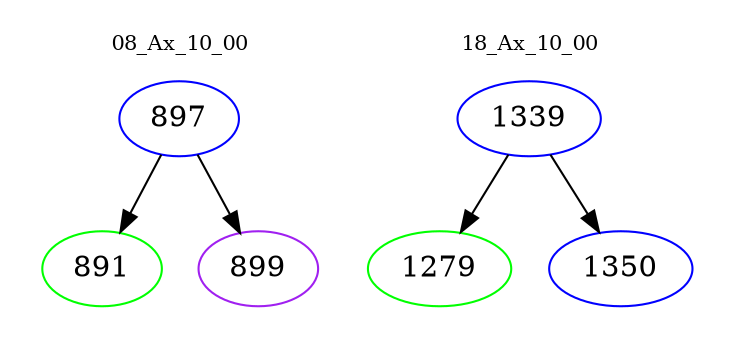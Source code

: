digraph{
subgraph cluster_0 {
color = white
label = "08_Ax_10_00";
fontsize=10;
T0_897 [label="897", color="blue"]
T0_897 -> T0_891 [color="black"]
T0_891 [label="891", color="green"]
T0_897 -> T0_899 [color="black"]
T0_899 [label="899", color="purple"]
}
subgraph cluster_1 {
color = white
label = "18_Ax_10_00";
fontsize=10;
T1_1339 [label="1339", color="blue"]
T1_1339 -> T1_1279 [color="black"]
T1_1279 [label="1279", color="green"]
T1_1339 -> T1_1350 [color="black"]
T1_1350 [label="1350", color="blue"]
}
}
